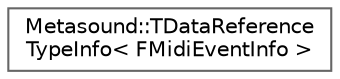 digraph "Graphical Class Hierarchy"
{
 // INTERACTIVE_SVG=YES
 // LATEX_PDF_SIZE
  bgcolor="transparent";
  edge [fontname=Helvetica,fontsize=10,labelfontname=Helvetica,labelfontsize=10];
  node [fontname=Helvetica,fontsize=10,shape=box,height=0.2,width=0.4];
  rankdir="LR";
  Node0 [id="Node000000",label="Metasound::TDataReference\lTypeInfo\< FMidiEventInfo \>",height=0.2,width=0.4,color="grey40", fillcolor="white", style="filled",URL="$d7/d13/struct_1_1Metasound_1_1TDataReferenceTypeInfo_3_01FMidiEventInfo_01_4.html",tooltip=" "];
}
